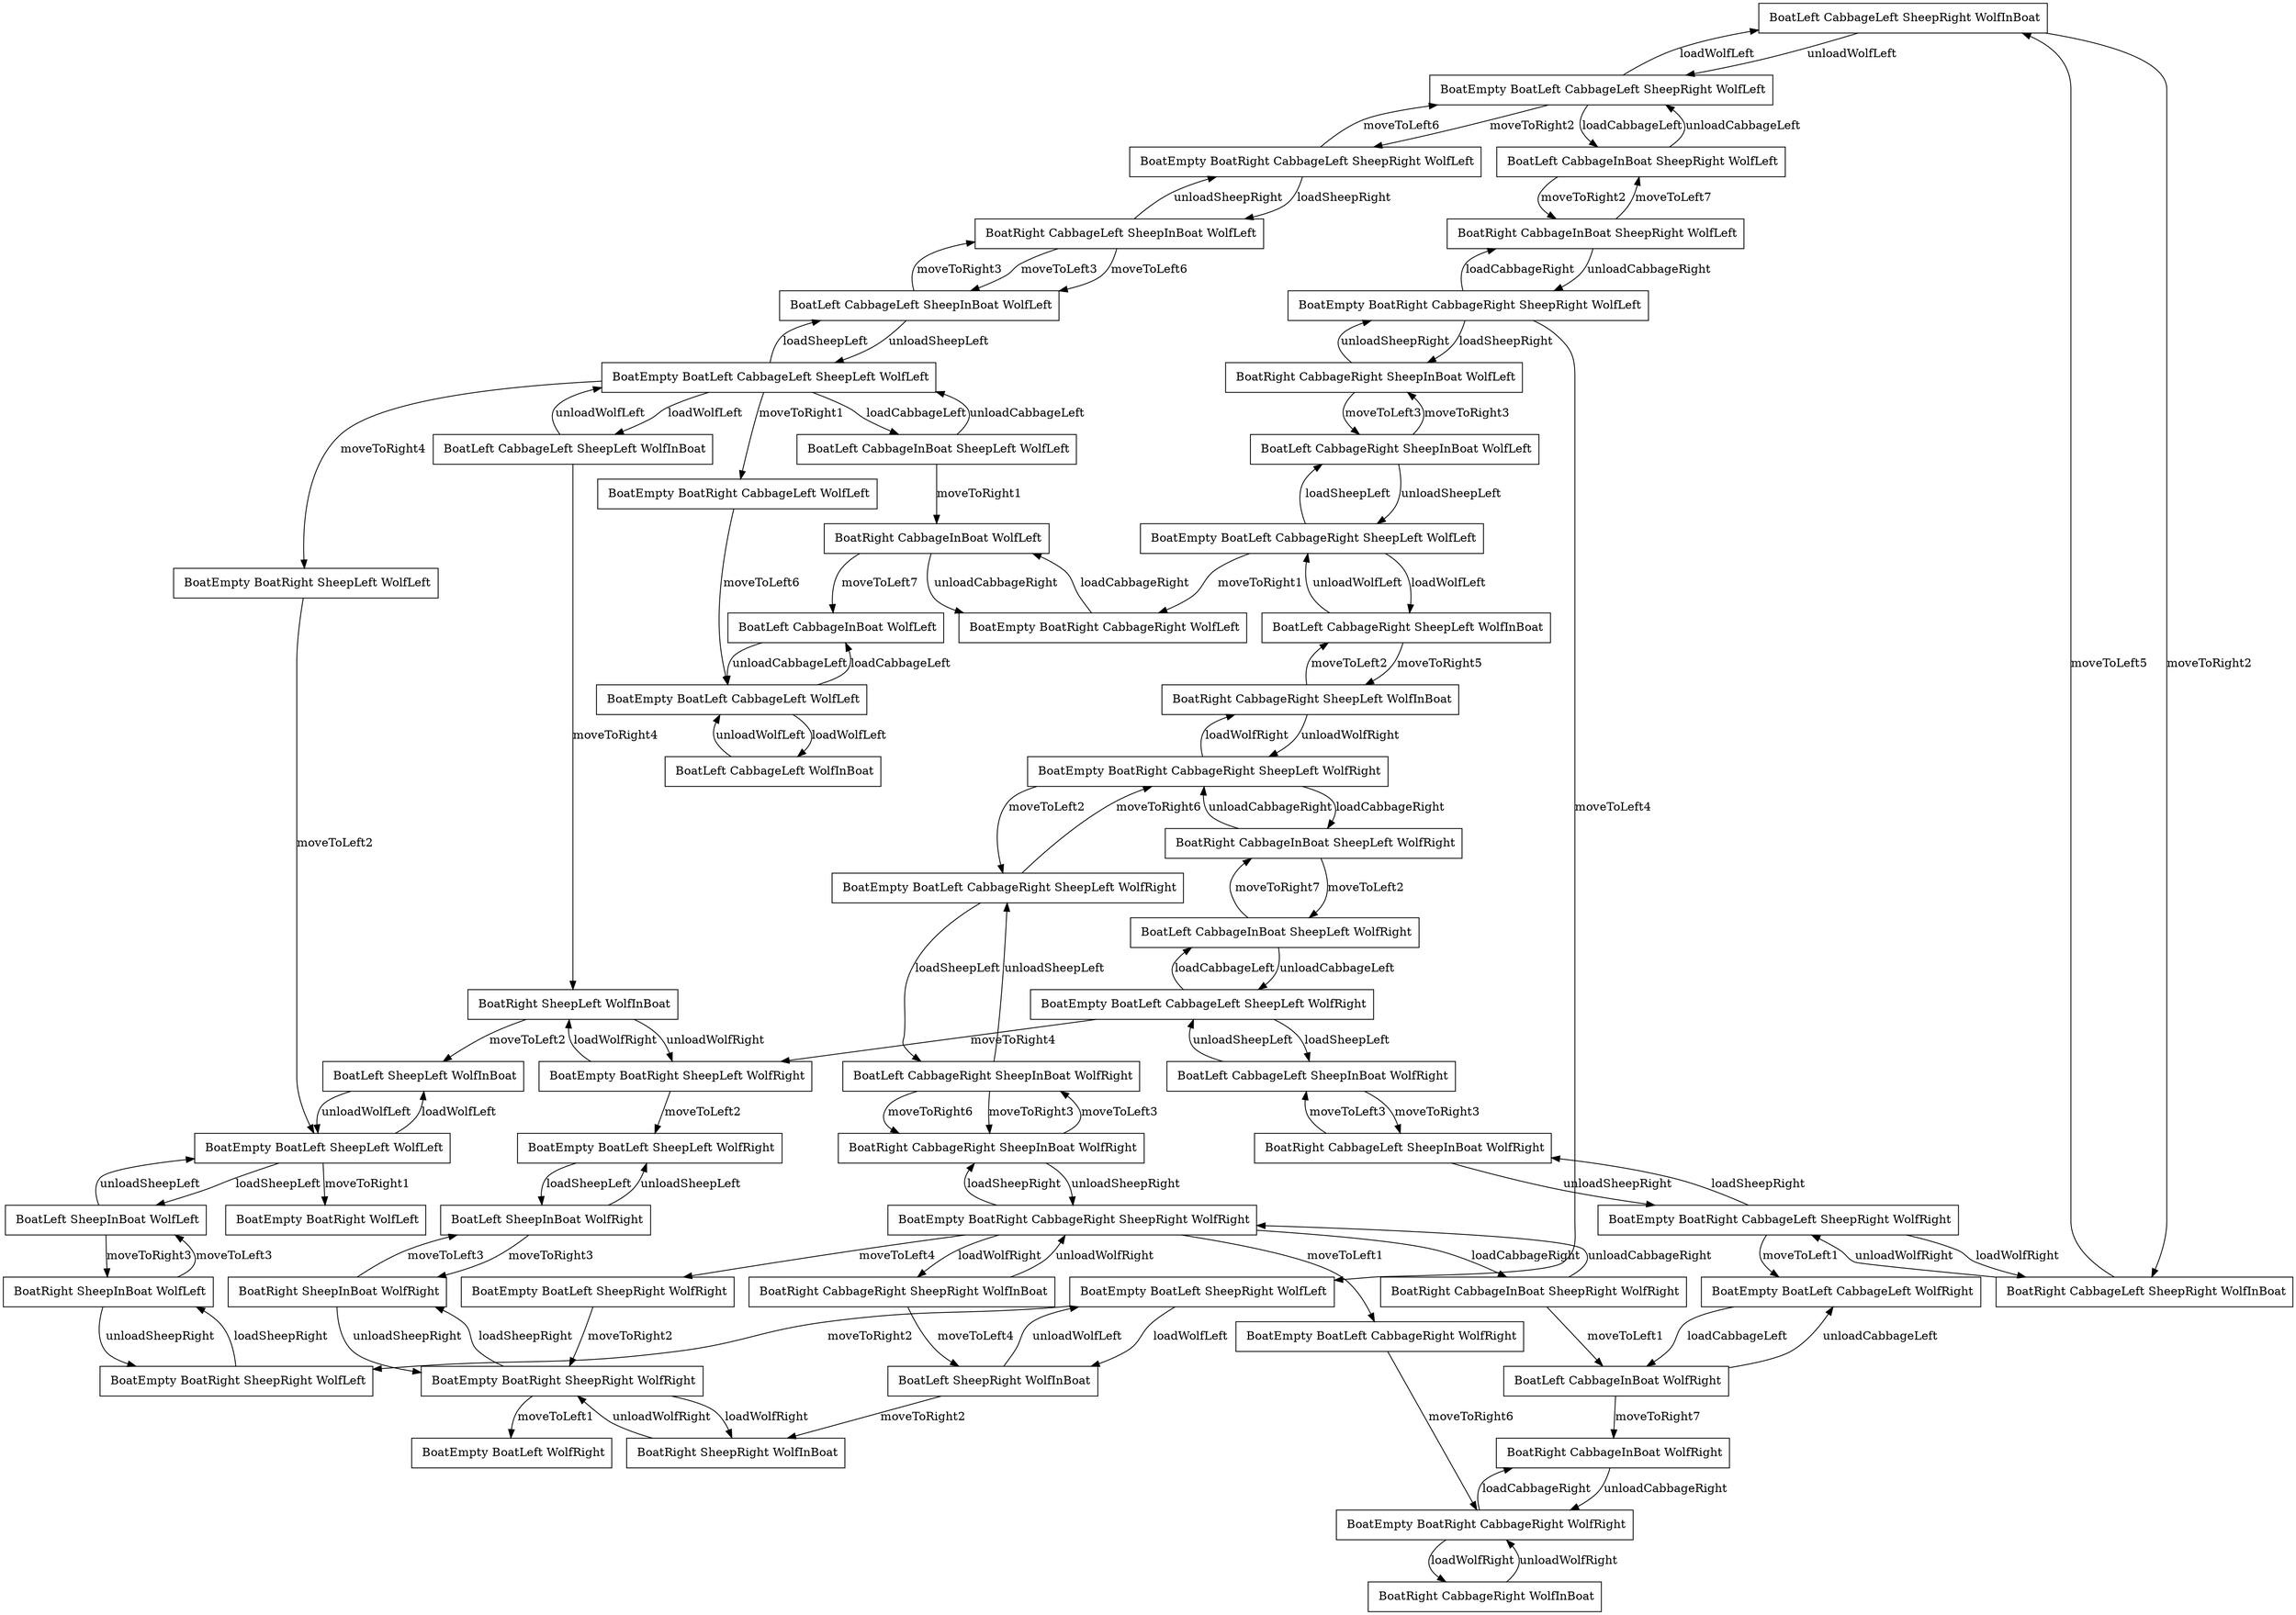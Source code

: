 digraph {
node[shape=box]
" BoatLeft CabbageLeft SheepRight WolfInBoat"
" BoatEmpty BoatLeft SheepLeft WolfRight"
" BoatLeft CabbageLeft SheepLeft WolfInBoat"
" BoatEmpty BoatLeft SheepRight WolfLeft"
" BoatEmpty BoatLeft CabbageLeft SheepLeft WolfLeft"
" BoatLeft CabbageRight SheepLeft WolfInBoat"
" BoatEmpty BoatLeft CabbageLeft SheepRight WolfLeft"
" BoatEmpty BoatLeft SheepRight WolfRight"
" BoatRight CabbageRight SheepInBoat WolfRight"
" BoatEmpty BoatRight SheepLeft WolfLeft"
" BoatLeft CabbageInBoat WolfLeft"
" BoatEmpty BoatLeft CabbageRight SheepLeft WolfLeft"
" BoatLeft CabbageLeft SheepInBoat WolfRight"
" BoatRight SheepInBoat WolfLeft"
" BoatLeft CabbageLeft SheepInBoat WolfLeft"
" BoatEmpty BoatRight CabbageLeft WolfLeft"
" BoatLeft CabbageInBoat SheepLeft WolfRight"
" BoatEmpty BoatRight WolfLeft"
" BoatRight SheepRight WolfInBoat"
" BoatEmpty BoatLeft CabbageLeft WolfRight"
" BoatEmpty BoatRight SheepRight WolfLeft"
" BoatRight CabbageInBoat SheepRight WolfLeft"
" BoatEmpty BoatRight CabbageLeft SheepRight WolfRight"
" BoatRight CabbageInBoat SheepRight WolfRight"
" BoatEmpty BoatLeft WolfRight"
" BoatRight CabbageInBoat SheepLeft WolfRight"
" BoatLeft CabbageInBoat SheepRight WolfLeft"
" BoatLeft CabbageRight SheepInBoat WolfRight"
" BoatLeft CabbageLeft WolfInBoat"
" BoatRight CabbageRight SheepLeft WolfInBoat"
" BoatEmpty BoatRight SheepLeft WolfRight"
" BoatLeft SheepInBoat WolfRight"
" BoatLeft CabbageInBoat WolfRight"
" BoatEmpty BoatLeft SheepLeft WolfLeft"
" BoatRight CabbageLeft SheepInBoat WolfLeft"
" BoatLeft SheepInBoat WolfLeft"
" BoatEmpty BoatLeft CabbageRight SheepLeft WolfRight"
" BoatEmpty BoatRight CabbageRight SheepRight WolfRight"
" BoatRight CabbageInBoat WolfRight"
" BoatEmpty BoatLeft CabbageRight WolfRight"
" BoatLeft CabbageRight SheepInBoat WolfLeft"
" BoatEmpty BoatLeft CabbageLeft SheepLeft WolfRight"
" BoatEmpty BoatRight CabbageRight SheepLeft WolfRight"
" BoatRight CabbageInBoat WolfLeft"
" BoatRight CabbageRight SheepInBoat WolfLeft"
" BoatEmpty BoatRight CabbageRight WolfLeft"
" BoatLeft SheepLeft WolfInBoat"
" BoatEmpty BoatRight CabbageRight SheepRight WolfLeft"
" BoatRight CabbageRight WolfInBoat"
" BoatEmpty BoatLeft CabbageLeft WolfLeft"
" BoatRight CabbageLeft SheepRight WolfInBoat"
" BoatLeft CabbageInBoat SheepLeft WolfLeft"
" BoatRight SheepLeft WolfInBoat"
" BoatRight CabbageRight SheepRight WolfInBoat"
" BoatLeft SheepRight WolfInBoat"
" BoatEmpty BoatRight CabbageRight WolfRight"
" BoatEmpty BoatRight SheepRight WolfRight"
" BoatEmpty BoatRight CabbageLeft SheepRight WolfLeft"
" BoatRight CabbageLeft SheepInBoat WolfRight"
" BoatRight SheepInBoat WolfRight"

" BoatLeft CabbageInBoat WolfRight" -> " BoatEmpty BoatLeft CabbageLeft WolfRight"[label="unloadCabbageLeft"]
" BoatLeft SheepRight WolfInBoat" -> " BoatRight SheepRight WolfInBoat"[label="moveToRight2"]
" BoatRight SheepInBoat WolfRight" -> " BoatEmpty BoatRight SheepRight WolfRight"[label="unloadSheepRight"]
" BoatEmpty BoatLeft CabbageLeft SheepRight WolfLeft" -> " BoatLeft CabbageInBoat SheepRight WolfLeft"[label="loadCabbageLeft"]
" BoatRight CabbageInBoat WolfLeft" -> " BoatLeft CabbageInBoat WolfLeft"[label="moveToLeft7"]
" BoatRight CabbageRight SheepLeft WolfInBoat" -> " BoatLeft CabbageRight SheepLeft WolfInBoat"[label="moveToLeft2"]
" BoatEmpty BoatLeft CabbageRight WolfRight" -> " BoatEmpty BoatRight CabbageRight WolfRight"[label="moveToRight6"]
" BoatEmpty BoatLeft CabbageLeft SheepLeft WolfRight" -> " BoatLeft CabbageLeft SheepInBoat WolfRight"[label="loadSheepLeft"]
" BoatRight CabbageLeft SheepInBoat WolfLeft" -> " BoatLeft CabbageLeft SheepInBoat WolfLeft"[label="moveToLeft6"]
" BoatEmpty BoatRight SheepLeft WolfLeft" -> " BoatEmpty BoatLeft SheepLeft WolfLeft"[label="moveToLeft2"]
" BoatEmpty BoatRight SheepRight WolfLeft" -> " BoatRight SheepInBoat WolfLeft"[label="loadSheepRight"]
" BoatRight CabbageLeft SheepInBoat WolfRight" -> " BoatEmpty BoatRight CabbageLeft SheepRight WolfRight"[label="unloadSheepRight"]
" BoatEmpty BoatRight SheepRight WolfRight" -> " BoatEmpty BoatLeft WolfRight"[label="moveToLeft1"]
" BoatRight CabbageRight SheepLeft WolfInBoat" -> " BoatEmpty BoatRight CabbageRight SheepLeft WolfRight"[label="unloadWolfRight"]
" BoatEmpty BoatRight CabbageRight SheepLeft WolfRight" -> " BoatEmpty BoatLeft CabbageRight SheepLeft WolfRight"[label="moveToLeft2"]
" BoatRight CabbageLeft SheepInBoat WolfLeft" -> " BoatLeft CabbageLeft SheepInBoat WolfLeft"[label="moveToLeft3"]
" BoatEmpty BoatRight CabbageRight SheepRight WolfRight" -> " BoatRight CabbageRight SheepRight WolfInBoat"[label="loadWolfRight"]
" BoatLeft CabbageInBoat WolfLeft" -> " BoatEmpty BoatLeft CabbageLeft WolfLeft"[label="unloadCabbageLeft"]
" BoatRight CabbageRight WolfInBoat" -> " BoatEmpty BoatRight CabbageRight WolfRight"[label="unloadWolfRight"]
" BoatEmpty BoatRight SheepLeft WolfRight" -> " BoatRight SheepLeft WolfInBoat"[label="loadWolfRight"]
" BoatLeft CabbageRight SheepLeft WolfInBoat" -> " BoatEmpty BoatLeft CabbageRight SheepLeft WolfLeft"[label="unloadWolfLeft"]
" BoatLeft SheepInBoat WolfLeft" -> " BoatRight SheepInBoat WolfLeft"[label="moveToRight3"]
" BoatEmpty BoatLeft SheepRight WolfLeft" -> " BoatLeft SheepRight WolfInBoat"[label="loadWolfLeft"]
" BoatEmpty BoatLeft CabbageRight SheepLeft WolfLeft" -> " BoatEmpty BoatRight CabbageRight WolfLeft"[label="moveToRight1"]
" BoatEmpty BoatLeft CabbageLeft WolfLeft" -> " BoatLeft CabbageInBoat WolfLeft"[label="loadCabbageLeft"]
" BoatEmpty BoatRight CabbageRight SheepRight WolfRight" -> " BoatEmpty BoatLeft SheepRight WolfRight"[label="moveToLeft4"]
" BoatLeft CabbageLeft SheepInBoat WolfLeft" -> " BoatRight CabbageLeft SheepInBoat WolfLeft"[label="moveToRight3"]
" BoatLeft CabbageLeft SheepLeft WolfInBoat" -> " BoatRight SheepLeft WolfInBoat"[label="moveToRight4"]
" BoatLeft CabbageInBoat SheepLeft WolfLeft" -> " BoatRight CabbageInBoat WolfLeft"[label="moveToRight1"]
" BoatRight SheepInBoat WolfRight" -> " BoatLeft SheepInBoat WolfRight"[label="moveToLeft3"]
" BoatRight CabbageRight SheepInBoat WolfRight" -> " BoatEmpty BoatRight CabbageRight SheepRight WolfRight"[label="unloadSheepRight"]
" BoatEmpty BoatRight CabbageRight SheepRight WolfRight" -> " BoatRight CabbageRight SheepInBoat WolfRight"[label="loadSheepRight"]
" BoatEmpty BoatLeft CabbageRight SheepLeft WolfLeft" -> " BoatLeft CabbageRight SheepLeft WolfInBoat"[label="loadWolfLeft"]
" BoatRight CabbageRight SheepRight WolfInBoat" -> " BoatEmpty BoatRight CabbageRight SheepRight WolfRight"[label="unloadWolfRight"]
" BoatEmpty BoatRight CabbageLeft SheepRight WolfRight" -> " BoatRight CabbageLeft SheepRight WolfInBoat"[label="loadWolfRight"]
" BoatEmpty BoatRight CabbageRight WolfRight" -> " BoatRight CabbageRight WolfInBoat"[label="loadWolfRight"]
" BoatRight SheepLeft WolfInBoat" -> " BoatLeft SheepLeft WolfInBoat"[label="moveToLeft2"]
" BoatEmpty BoatRight CabbageRight WolfLeft" -> " BoatRight CabbageInBoat WolfLeft"[label="loadCabbageRight"]
" BoatRight CabbageInBoat SheepLeft WolfRight" -> " BoatLeft CabbageInBoat SheepLeft WolfRight"[label="moveToLeft2"]
" BoatEmpty BoatRight SheepLeft WolfRight" -> " BoatEmpty BoatLeft SheepLeft WolfRight"[label="moveToLeft2"]
" BoatRight CabbageInBoat WolfRight" -> " BoatEmpty BoatRight CabbageRight WolfRight"[label="unloadCabbageRight"]
" BoatEmpty BoatRight SheepRight WolfRight" -> " BoatRight SheepInBoat WolfRight"[label="loadSheepRight"]
" BoatLeft CabbageLeft SheepInBoat WolfLeft" -> " BoatEmpty BoatLeft CabbageLeft SheepLeft WolfLeft"[label="unloadSheepLeft"]
" BoatLeft CabbageRight SheepInBoat WolfRight" -> " BoatEmpty BoatLeft CabbageRight SheepLeft WolfRight"[label="unloadSheepLeft"]
" BoatEmpty BoatLeft CabbageLeft SheepLeft WolfLeft" -> " BoatLeft CabbageLeft SheepInBoat WolfLeft"[label="loadSheepLeft"]
" BoatRight CabbageRight SheepInBoat WolfLeft" -> " BoatEmpty BoatRight CabbageRight SheepRight WolfLeft"[label="unloadSheepRight"]
" BoatLeft CabbageRight SheepInBoat WolfRight" -> " BoatRight CabbageRight SheepInBoat WolfRight"[label="moveToRight6"]
" BoatLeft SheepRight WolfInBoat" -> " BoatEmpty BoatLeft SheepRight WolfLeft"[label="unloadWolfLeft"]
" BoatEmpty BoatRight SheepRight WolfRight" -> " BoatRight SheepRight WolfInBoat"[label="loadWolfRight"]
" BoatEmpty BoatLeft SheepLeft WolfLeft" -> " BoatLeft SheepLeft WolfInBoat"[label="loadWolfLeft"]
" BoatLeft CabbageRight SheepLeft WolfInBoat" -> " BoatRight CabbageRight SheepLeft WolfInBoat"[label="moveToRight5"]
" BoatRight CabbageLeft SheepRight WolfInBoat" -> " BoatEmpty BoatRight CabbageLeft SheepRight WolfRight"[label="unloadWolfRight"]
" BoatEmpty BoatRight CabbageLeft SheepRight WolfLeft" -> " BoatRight CabbageLeft SheepInBoat WolfLeft"[label="loadSheepRight"]
" BoatEmpty BoatLeft CabbageLeft SheepLeft WolfLeft" -> " BoatEmpty BoatRight SheepLeft WolfLeft"[label="moveToRight4"]
" BoatLeft CabbageLeft SheepRight WolfInBoat" -> " BoatEmpty BoatLeft CabbageLeft SheepRight WolfLeft"[label="unloadWolfLeft"]
" BoatRight CabbageLeft SheepInBoat WolfRight" -> " BoatLeft CabbageLeft SheepInBoat WolfRight"[label="moveToLeft3"]
" BoatEmpty BoatLeft CabbageLeft SheepLeft WolfLeft" -> " BoatLeft CabbageLeft SheepLeft WolfInBoat"[label="loadWolfLeft"]
" BoatRight CabbageInBoat SheepRight WolfLeft" -> " BoatEmpty BoatRight CabbageRight SheepRight WolfLeft"[label="unloadCabbageRight"]
" BoatEmpty BoatLeft CabbageLeft SheepLeft WolfRight" -> " BoatLeft CabbageInBoat SheepLeft WolfRight"[label="loadCabbageLeft"]
" BoatLeft CabbageLeft SheepInBoat WolfRight" -> " BoatRight CabbageLeft SheepInBoat WolfRight"[label="moveToRight3"]
" BoatLeft CabbageInBoat SheepLeft WolfRight" -> " BoatRight CabbageInBoat SheepLeft WolfRight"[label="moveToRight7"]
" BoatEmpty BoatRight CabbageLeft SheepRight WolfRight" -> " BoatEmpty BoatLeft CabbageLeft WolfRight"[label="moveToLeft1"]
" BoatEmpty BoatRight CabbageLeft WolfLeft" -> " BoatEmpty BoatLeft CabbageLeft WolfLeft"[label="moveToLeft6"]
" BoatRight CabbageInBoat WolfLeft" -> " BoatEmpty BoatRight CabbageRight WolfLeft"[label="unloadCabbageRight"]
" BoatRight CabbageInBoat SheepLeft WolfRight" -> " BoatEmpty BoatRight CabbageRight SheepLeft WolfRight"[label="unloadCabbageRight"]
" BoatEmpty BoatLeft CabbageLeft WolfRight" -> " BoatLeft CabbageInBoat WolfRight"[label="loadCabbageLeft"]
" BoatEmpty BoatRight CabbageRight SheepLeft WolfRight" -> " BoatRight CabbageRight SheepLeft WolfInBoat"[label="loadWolfRight"]
" BoatEmpty BoatLeft CabbageLeft SheepRight WolfLeft" -> " BoatLeft CabbageLeft SheepRight WolfInBoat"[label="loadWolfLeft"]
" BoatEmpty BoatLeft CabbageLeft WolfLeft" -> " BoatLeft CabbageLeft WolfInBoat"[label="loadWolfLeft"]
" BoatEmpty BoatLeft SheepLeft WolfRight" -> " BoatLeft SheepInBoat WolfRight"[label="loadSheepLeft"]
" BoatRight CabbageInBoat SheepRight WolfLeft" -> " BoatLeft CabbageInBoat SheepRight WolfLeft"[label="moveToLeft7"]
" BoatEmpty BoatLeft CabbageLeft SheepLeft WolfLeft" -> " BoatLeft CabbageInBoat SheepLeft WolfLeft"[label="loadCabbageLeft"]
" BoatEmpty BoatLeft SheepLeft WolfLeft" -> " BoatLeft SheepInBoat WolfLeft"[label="loadSheepLeft"]
" BoatEmpty BoatRight CabbageLeft SheepRight WolfLeft" -> " BoatEmpty BoatLeft CabbageLeft SheepRight WolfLeft"[label="moveToLeft6"]
" BoatEmpty BoatLeft SheepLeft WolfLeft" -> " BoatEmpty BoatRight WolfLeft"[label="moveToRight1"]
" BoatLeft CabbageInBoat SheepRight WolfLeft" -> " BoatEmpty BoatLeft CabbageLeft SheepRight WolfLeft"[label="unloadCabbageLeft"]
" BoatEmpty BoatLeft CabbageLeft SheepLeft WolfRight" -> " BoatEmpty BoatRight SheepLeft WolfRight"[label="moveToRight4"]
" BoatEmpty BoatRight CabbageRight SheepRight WolfLeft" -> " BoatEmpty BoatLeft SheepRight WolfLeft"[label="moveToLeft4"]
" BoatLeft SheepLeft WolfInBoat" -> " BoatEmpty BoatLeft SheepLeft WolfLeft"[label="unloadWolfLeft"]
" BoatLeft CabbageInBoat SheepRight WolfLeft" -> " BoatRight CabbageInBoat SheepRight WolfLeft"[label="moveToRight2"]
" BoatEmpty BoatLeft SheepRight WolfLeft" -> " BoatEmpty BoatRight SheepRight WolfLeft"[label="moveToRight2"]
" BoatLeft CabbageInBoat SheepLeft WolfRight" -> " BoatEmpty BoatLeft CabbageLeft SheepLeft WolfRight"[label="unloadCabbageLeft"]
" BoatEmpty BoatLeft CabbageRight SheepLeft WolfRight" -> " BoatLeft CabbageRight SheepInBoat WolfRight"[label="loadSheepLeft"]
" BoatLeft CabbageLeft WolfInBoat" -> " BoatEmpty BoatLeft CabbageLeft WolfLeft"[label="unloadWolfLeft"]
" BoatRight SheepInBoat WolfLeft" -> " BoatLeft SheepInBoat WolfLeft"[label="moveToLeft3"]
" BoatRight CabbageRight SheepRight WolfInBoat" -> " BoatLeft SheepRight WolfInBoat"[label="moveToLeft4"]
" BoatRight SheepLeft WolfInBoat" -> " BoatEmpty BoatRight SheepLeft WolfRight"[label="unloadWolfRight"]
" BoatEmpty BoatRight CabbageRight WolfRight" -> " BoatRight CabbageInBoat WolfRight"[label="loadCabbageRight"]
" BoatEmpty BoatRight CabbageRight SheepRight WolfRight" -> " BoatEmpty BoatLeft CabbageRight WolfRight"[label="moveToLeft1"]
" BoatEmpty BoatRight CabbageLeft SheepRight WolfRight" -> " BoatRight CabbageLeft SheepInBoat WolfRight"[label="loadSheepRight"]
" BoatEmpty BoatLeft CabbageLeft SheepRight WolfLeft" -> " BoatEmpty BoatRight CabbageLeft SheepRight WolfLeft"[label="moveToRight2"]
" BoatEmpty BoatLeft CabbageRight SheepLeft WolfRight" -> " BoatEmpty BoatRight CabbageRight SheepLeft WolfRight"[label="moveToRight6"]
" BoatRight CabbageLeft SheepInBoat WolfLeft" -> " BoatEmpty BoatRight CabbageLeft SheepRight WolfLeft"[label="unloadSheepRight"]
" BoatRight CabbageRight SheepInBoat WolfRight" -> " BoatLeft CabbageRight SheepInBoat WolfRight"[label="moveToLeft3"]
" BoatEmpty BoatLeft CabbageLeft SheepLeft WolfLeft" -> " BoatEmpty BoatRight CabbageLeft WolfLeft"[label="moveToRight1"]
" BoatLeft CabbageRight SheepInBoat WolfLeft" -> " BoatEmpty BoatLeft CabbageRight SheepLeft WolfLeft"[label="unloadSheepLeft"]
" BoatLeft SheepInBoat WolfRight" -> " BoatEmpty BoatLeft SheepLeft WolfRight"[label="unloadSheepLeft"]
" BoatEmpty BoatRight CabbageRight SheepRight WolfLeft" -> " BoatRight CabbageInBoat SheepRight WolfLeft"[label="loadCabbageRight"]
" BoatRight SheepInBoat WolfLeft" -> " BoatEmpty BoatRight SheepRight WolfLeft"[label="unloadSheepRight"]
" BoatRight SheepRight WolfInBoat" -> " BoatEmpty BoatRight SheepRight WolfRight"[label="unloadWolfRight"]
" BoatLeft CabbageRight SheepInBoat WolfRight" -> " BoatRight CabbageRight SheepInBoat WolfRight"[label="moveToRight3"]
" BoatRight CabbageInBoat SheepRight WolfRight" -> " BoatLeft CabbageInBoat WolfRight"[label="moveToLeft1"]
" BoatLeft SheepInBoat WolfLeft" -> " BoatEmpty BoatLeft SheepLeft WolfLeft"[label="unloadSheepLeft"]
" BoatLeft CabbageLeft SheepInBoat WolfRight" -> " BoatEmpty BoatLeft CabbageLeft SheepLeft WolfRight"[label="unloadSheepLeft"]
" BoatEmpty BoatRight CabbageRight SheepRight WolfRight" -> " BoatRight CabbageInBoat SheepRight WolfRight"[label="loadCabbageRight"]
" BoatEmpty BoatRight CabbageRight SheepRight WolfLeft" -> " BoatRight CabbageRight SheepInBoat WolfLeft"[label="loadSheepRight"]
" BoatEmpty BoatLeft CabbageRight SheepLeft WolfLeft" -> " BoatLeft CabbageRight SheepInBoat WolfLeft"[label="loadSheepLeft"]
" BoatLeft CabbageInBoat SheepLeft WolfLeft" -> " BoatEmpty BoatLeft CabbageLeft SheepLeft WolfLeft"[label="unloadCabbageLeft"]
" BoatLeft SheepInBoat WolfRight" -> " BoatRight SheepInBoat WolfRight"[label="moveToRight3"]
" BoatRight CabbageLeft SheepRight WolfInBoat" -> " BoatLeft CabbageLeft SheepRight WolfInBoat"[label="moveToLeft5"]
" BoatLeft CabbageLeft SheepRight WolfInBoat" -> " BoatRight CabbageLeft SheepRight WolfInBoat"[label="moveToRight2"]
" BoatRight CabbageRight SheepInBoat WolfLeft" -> " BoatLeft CabbageRight SheepInBoat WolfLeft"[label="moveToLeft3"]
" BoatLeft CabbageLeft SheepLeft WolfInBoat" -> " BoatEmpty BoatLeft CabbageLeft SheepLeft WolfLeft"[label="unloadWolfLeft"]
" BoatLeft CabbageRight SheepInBoat WolfLeft" -> " BoatRight CabbageRight SheepInBoat WolfLeft"[label="moveToRight3"]
" BoatRight CabbageInBoat SheepRight WolfRight" -> " BoatEmpty BoatRight CabbageRight SheepRight WolfRight"[label="unloadCabbageRight"]
" BoatEmpty BoatLeft SheepRight WolfRight" -> " BoatEmpty BoatRight SheepRight WolfRight"[label="moveToRight2"]
" BoatLeft CabbageInBoat WolfRight" -> " BoatRight CabbageInBoat WolfRight"[label="moveToRight7"]
" BoatEmpty BoatRight CabbageRight SheepLeft WolfRight" -> " BoatRight CabbageInBoat SheepLeft WolfRight"[label="loadCabbageRight"]
}
